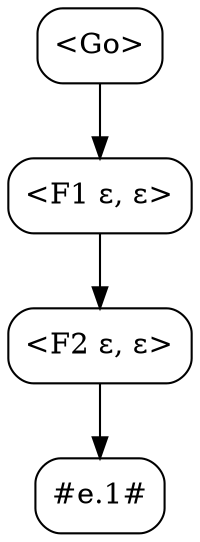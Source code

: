 digraph {
  node [shape=box, style=rounded];

  C0 [label="<Go>"];
  C1 [label="<F1 ε, ε>"];
  C0 -> C1;
  C2 [label="<F2 ε, ε>"];
  C1 -> C2;
  C3 [label="#e.1#"];
  C2 -> C3;
}
